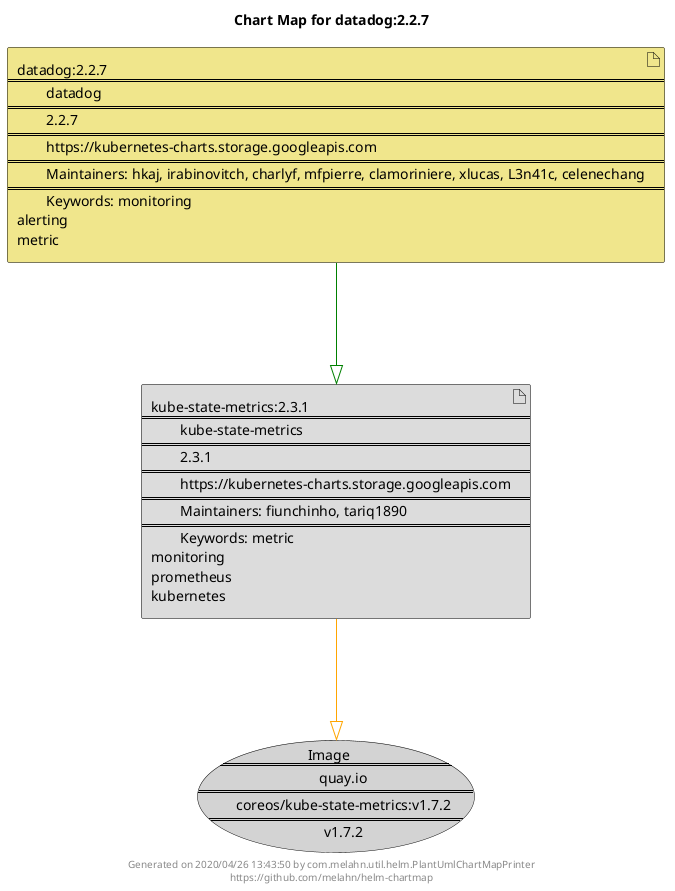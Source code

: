 @startuml
skinparam linetype ortho
skinparam backgroundColor white
skinparam usecaseBorderColor black
skinparam usecaseArrowColor LightSlateGray
skinparam artifactBorderColor black
skinparam artifactArrowColor LightSlateGray

title Chart Map for datadog:2.2.7

'There are 2 referenced Helm Charts
artifact "datadog:2.2.7\n====\n\tdatadog\n====\n\t2.2.7\n====\n\thttps://kubernetes-charts.storage.googleapis.com\n====\n\tMaintainers: hkaj, irabinovitch, charlyf, mfpierre, clamoriniere, xlucas, L3n41c, celenechang\n====\n\tKeywords: monitoring\nalerting\nmetric" as datadog_2_2_7 #Khaki
artifact "kube-state-metrics:2.3.1\n====\n\tkube-state-metrics\n====\n\t2.3.1\n====\n\thttps://kubernetes-charts.storage.googleapis.com\n====\n\tMaintainers: fiunchinho, tariq1890\n====\n\tKeywords: metric\nmonitoring\nprometheus\nkubernetes" as kube_state_metrics_2_3_1 #Gainsboro

'There is one referenced Docker Image
usecase "Image\n====\n\tquay.io\n====\n\tcoreos/kube-state-metrics:v1.7.2\n====\n\tv1.7.2" as quay_io_coreos_kube_state_metrics_v1_7_2 #LightGrey

'Chart Dependencies
datadog_2_2_7--[#green]-|>kube_state_metrics_2_3_1
kube_state_metrics_2_3_1--[#orange]-|>quay_io_coreos_kube_state_metrics_v1_7_2

center footer Generated on 2020/04/26 13:43:50 by com.melahn.util.helm.PlantUmlChartMapPrinter\nhttps://github.com/melahn/helm-chartmap
@enduml
